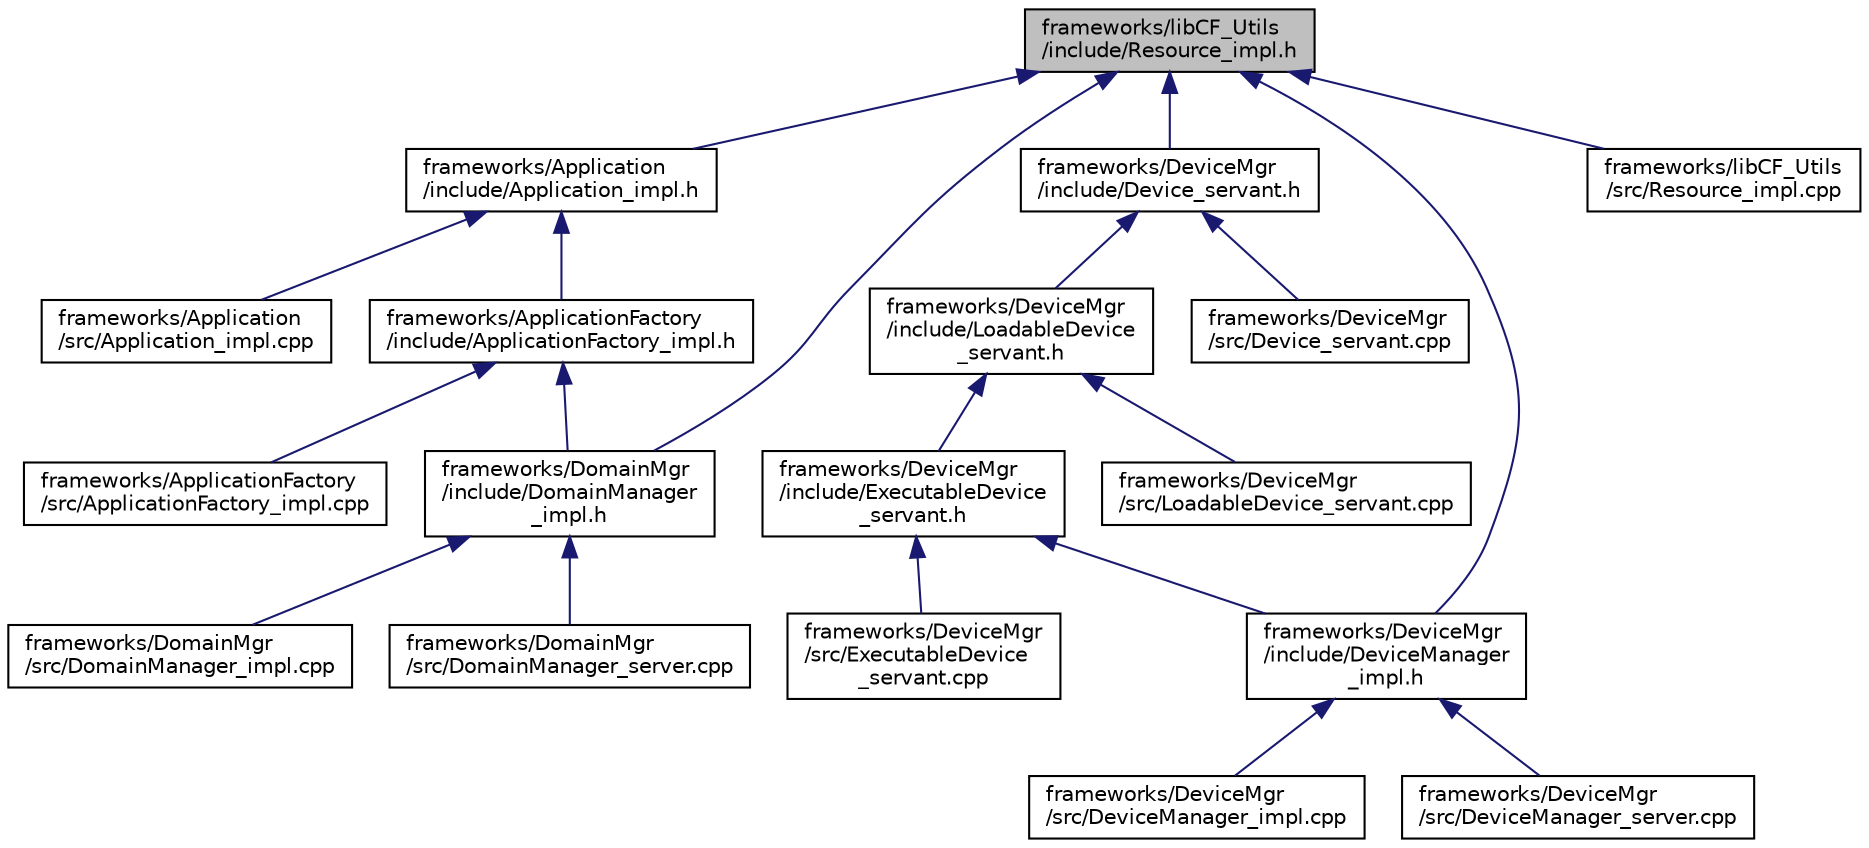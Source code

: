 digraph "frameworks/libCF_Utils/include/Resource_impl.h"
{
 // INTERACTIVE_SVG=YES
  edge [fontname="Helvetica",fontsize="10",labelfontname="Helvetica",labelfontsize="10"];
  node [fontname="Helvetica",fontsize="10",shape=record];
  Node1 [label="frameworks/libCF_Utils\l/include/Resource_impl.h",height=0.2,width=0.4,color="black", fillcolor="grey75", style="filled", fontcolor="black"];
  Node1 -> Node2 [dir="back",color="midnightblue",fontsize="10",style="solid",fontname="Helvetica"];
  Node2 [label="frameworks/Application\l/include/Application_impl.h",height=0.2,width=0.4,color="black", fillcolor="white", style="filled",URL="$_application__impl_8h.html",tooltip=":  "];
  Node2 -> Node3 [dir="back",color="midnightblue",fontsize="10",style="solid",fontname="Helvetica"];
  Node3 [label="frameworks/Application\l/src/Application_impl.cpp",height=0.2,width=0.4,color="black", fillcolor="white", style="filled",URL="$_application__impl_8cpp.html",tooltip=":  "];
  Node2 -> Node4 [dir="back",color="midnightblue",fontsize="10",style="solid",fontname="Helvetica"];
  Node4 [label="frameworks/ApplicationFactory\l/include/ApplicationFactory_impl.h",height=0.2,width=0.4,color="black", fillcolor="white", style="filled",URL="$_application_factory__impl_8h.html",tooltip=":  "];
  Node4 -> Node5 [dir="back",color="midnightblue",fontsize="10",style="solid",fontname="Helvetica"];
  Node5 [label="frameworks/ApplicationFactory\l/src/ApplicationFactory_impl.cpp",height=0.2,width=0.4,color="black", fillcolor="white", style="filled",URL="$_application_factory__impl_8cpp.html",tooltip=":  "];
  Node4 -> Node6 [dir="back",color="midnightblue",fontsize="10",style="solid",fontname="Helvetica"];
  Node6 [label="frameworks/DomainMgr\l/include/DomainManager\l_impl.h",height=0.2,width=0.4,color="black", fillcolor="white", style="filled",URL="$_domain_manager__impl_8h.html",tooltip=":  "];
  Node6 -> Node7 [dir="back",color="midnightblue",fontsize="10",style="solid",fontname="Helvetica"];
  Node7 [label="frameworks/DomainMgr\l/src/DomainManager_impl.cpp",height=0.2,width=0.4,color="black", fillcolor="white", style="filled",URL="$_domain_manager__impl_8cpp.html",tooltip=":  "];
  Node6 -> Node8 [dir="back",color="midnightblue",fontsize="10",style="solid",fontname="Helvetica"];
  Node8 [label="frameworks/DomainMgr\l/src/DomainManager_server.cpp",height=0.2,width=0.4,color="black", fillcolor="white", style="filled",URL="$_domain_manager__server_8cpp.html",tooltip=":  "];
  Node1 -> Node9 [dir="back",color="midnightblue",fontsize="10",style="solid",fontname="Helvetica"];
  Node9 [label="frameworks/DeviceMgr\l/include/Device_servant.h",height=0.2,width=0.4,color="black", fillcolor="white", style="filled",URL="$_device__servant_8h.html",tooltip=":  "];
  Node9 -> Node10 [dir="back",color="midnightblue",fontsize="10",style="solid",fontname="Helvetica"];
  Node10 [label="frameworks/DeviceMgr\l/include/LoadableDevice\l_servant.h",height=0.2,width=0.4,color="black", fillcolor="white", style="filled",URL="$_loadable_device__servant_8h.html",tooltip=":  "];
  Node10 -> Node11 [dir="back",color="midnightblue",fontsize="10",style="solid",fontname="Helvetica"];
  Node11 [label="frameworks/DeviceMgr\l/include/ExecutableDevice\l_servant.h",height=0.2,width=0.4,color="black", fillcolor="white", style="filled",URL="$_executable_device__servant_8h.html",tooltip=":  "];
  Node11 -> Node12 [dir="back",color="midnightblue",fontsize="10",style="solid",fontname="Helvetica"];
  Node12 [label="frameworks/DeviceMgr\l/include/DeviceManager\l_impl.h",height=0.2,width=0.4,color="black", fillcolor="white", style="filled",URL="$_device_manager__impl_8h.html",tooltip=":  "];
  Node12 -> Node13 [dir="back",color="midnightblue",fontsize="10",style="solid",fontname="Helvetica"];
  Node13 [label="frameworks/DeviceMgr\l/src/DeviceManager_impl.cpp",height=0.2,width=0.4,color="black", fillcolor="white", style="filled",URL="$_device_manager__impl_8cpp.html",tooltip=":  "];
  Node12 -> Node14 [dir="back",color="midnightblue",fontsize="10",style="solid",fontname="Helvetica"];
  Node14 [label="frameworks/DeviceMgr\l/src/DeviceManager_server.cpp",height=0.2,width=0.4,color="black", fillcolor="white", style="filled",URL="$_device_manager__server_8cpp.html"];
  Node11 -> Node15 [dir="back",color="midnightblue",fontsize="10",style="solid",fontname="Helvetica"];
  Node15 [label="frameworks/DeviceMgr\l/src/ExecutableDevice\l_servant.cpp",height=0.2,width=0.4,color="black", fillcolor="white", style="filled",URL="$_executable_device__servant_8cpp.html",tooltip=":  "];
  Node10 -> Node16 [dir="back",color="midnightblue",fontsize="10",style="solid",fontname="Helvetica"];
  Node16 [label="frameworks/DeviceMgr\l/src/LoadableDevice_servant.cpp",height=0.2,width=0.4,color="black", fillcolor="white", style="filled",URL="$_loadable_device__servant_8cpp.html",tooltip=":  "];
  Node9 -> Node17 [dir="back",color="midnightblue",fontsize="10",style="solid",fontname="Helvetica"];
  Node17 [label="frameworks/DeviceMgr\l/src/Device_servant.cpp",height=0.2,width=0.4,color="black", fillcolor="white", style="filled",URL="$_device__servant_8cpp.html",tooltip=":  "];
  Node1 -> Node12 [dir="back",color="midnightblue",fontsize="10",style="solid",fontname="Helvetica"];
  Node1 -> Node6 [dir="back",color="midnightblue",fontsize="10",style="solid",fontname="Helvetica"];
  Node1 -> Node18 [dir="back",color="midnightblue",fontsize="10",style="solid",fontname="Helvetica"];
  Node18 [label="frameworks/libCF_Utils\l/src/Resource_impl.cpp",height=0.2,width=0.4,color="black", fillcolor="white", style="filled",URL="$_resource__impl_8cpp.html",tooltip=":  "];
}
